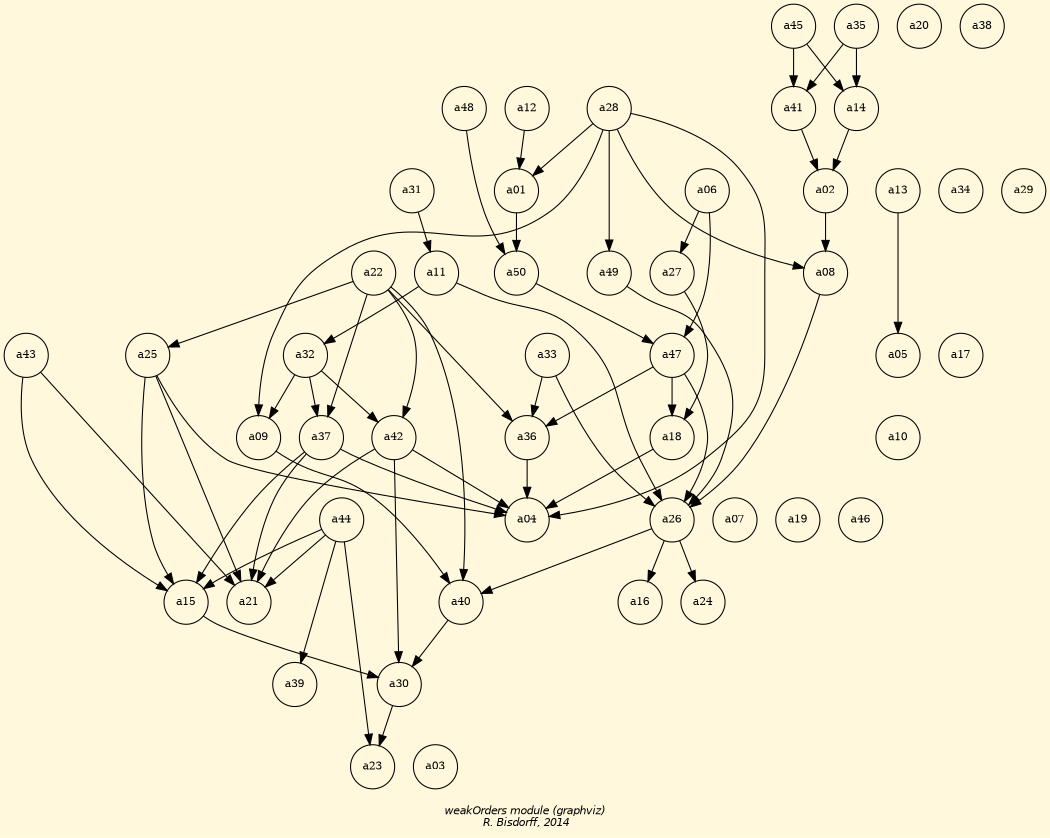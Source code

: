 digraph G {
graph [ bgcolor = cornsilk, ordering = out, fontname = "Helvetica-Oblique",
 fontsize = 12,
 label = "\nweakOrders module (graphviz)\n R. Bisdorff, 2014", size="7,7",fontsize=10];
a23 [shape = "circle", label = "a23", fontsize=10];
a50 [shape = "circle", label = "a50", fontsize=10];
a14 [shape = "circle", label = "a14", fontsize=10];
a36 [shape = "circle", label = "a36", fontsize=10];
a13 [shape = "circle", label = "a13", fontsize=10];
a16 [shape = "circle", label = "a16", fontsize=10];
a31 [shape = "circle", label = "a31", fontsize=10];
a30 [shape = "circle", label = "a30", fontsize=10];
a45 [shape = "circle", label = "a45", fontsize=10];
a27 [shape = "circle", label = "a27", fontsize=10];
a41 [shape = "circle", label = "a41", fontsize=10];
a04 [shape = "circle", label = "a04", fontsize=10];
a15 [shape = "circle", label = "a15", fontsize=10];
a12 [shape = "circle", label = "a12", fontsize=10];
a49 [shape = "circle", label = "a49", fontsize=10];
a39 [shape = "circle", label = "a39", fontsize=10];
a07 [shape = "circle", label = "a07", fontsize=10];
a32 [shape = "circle", label = "a32", fontsize=10];
a37 [shape = "circle", label = "a37", fontsize=10];
a43 [shape = "circle", label = "a43", fontsize=10];
a20 [shape = "circle", label = "a20", fontsize=10];
a02 [shape = "circle", label = "a02", fontsize=10];
a06 [shape = "circle", label = "a06", fontsize=10];
a33 [shape = "circle", label = "a33", fontsize=10];
a08 [shape = "circle", label = "a08", fontsize=10];
a38 [shape = "circle", label = "a38", fontsize=10];
a34 [shape = "circle", label = "a34", fontsize=10];
a18 [shape = "circle", label = "a18", fontsize=10];
a29 [shape = "circle", label = "a29", fontsize=10];
a05 [shape = "circle", label = "a05", fontsize=10];
a22 [shape = "circle", label = "a22", fontsize=10];
a26 [shape = "circle", label = "a26", fontsize=10];
a35 [shape = "circle", label = "a35", fontsize=10];
a42 [shape = "circle", label = "a42", fontsize=10];
a03 [shape = "circle", label = "a03", fontsize=10];
a21 [shape = "circle", label = "a21", fontsize=10];
a09 [shape = "circle", label = "a09", fontsize=10];
a40 [shape = "circle", label = "a40", fontsize=10];
a24 [shape = "circle", label = "a24", fontsize=10];
a10 [shape = "circle", label = "a10", fontsize=10];
a48 [shape = "circle", label = "a48", fontsize=10];
a17 [shape = "circle", label = "a17", fontsize=10];
a44 [shape = "circle", label = "a44", fontsize=10];
a19 [shape = "circle", label = "a19", fontsize=10];
a28 [shape = "circle", label = "a28", fontsize=10];
a47 [shape = "circle", label = "a47", fontsize=10];
a46 [shape = "circle", label = "a46", fontsize=10];
a25 [shape = "circle", label = "a25", fontsize=10];
a11 [shape = "circle", label = "a11", fontsize=10];
a01 [shape = "circle", label = "a01", fontsize=10];
{ rank = same; a35; a38; a45; a20; }
{ rank = same; a41; a28; a14; a12; a48; }
{ rank = same; a34; a13; a29; a31; a02; a06; a01; }
{ rank = same; a27; a08; a50; a49; a22; a11; }
{ rank = same; a25; a17; a43; a05; a47; a32; a33; }
{ rank = same; a09; a10; a36; a37; a18; a42; }
{ rank = same; a04; a44; a19; a07; a26; a46; }
{ rank = same; a16; a40; a24; a15; a21; }
{ rank = same; a39; a30; }
{ rank = same; a23; a03; }
a35-> a41 [style="setlinewidth(1)",color=black] ;
a35-> a14 [style="setlinewidth(1)",color=black] ;
a45-> a41 [style="setlinewidth(1)",color=black] ;
a45-> a14 [style="setlinewidth(1)",color=black] ;
a41-> a02 [style="setlinewidth(1)",color=black] ;
a28-> a01 [style="setlinewidth(1)",color=black] ;
a28-> a08 [style="setlinewidth(1)",color=black] ;
a28-> a49 [style="setlinewidth(1)",color=black] ;
a28-> a09 [style="setlinewidth(1)",color=black] ;
a28-> a04 [style="setlinewidth(1)",color=black] ;
a14-> a02 [style="setlinewidth(1)",color=black] ;
a12-> a01 [style="setlinewidth(1)",color=black] ;
a48-> a50 [style="setlinewidth(1)",color=black] ;
a13-> a05 [style="setlinewidth(1)",color=black] ;
a31-> a11 [style="setlinewidth(1)",color=black] ;
a02-> a08 [style="setlinewidth(1)",color=black] ;
a06-> a27 [style="setlinewidth(1)",color=black] ;
a06-> a47 [style="setlinewidth(1)",color=black] ;
a01-> a50 [style="setlinewidth(1)",color=black] ;
a27-> a18 [style="setlinewidth(1)",color=black] ;
a08-> a26 [style="setlinewidth(1)",color=black] ;
a50-> a47 [style="setlinewidth(1)",color=black] ;
a49-> a26 [style="setlinewidth(1)",color=black] ;
a22-> a25 [style="setlinewidth(1)",color=black] ;
a22-> a36 [style="setlinewidth(1)",color=black] ;
a22-> a37 [style="setlinewidth(1)",color=black] ;
a22-> a42 [style="setlinewidth(1)",color=black] ;
a22-> a40 [style="setlinewidth(1)",color=black] ;
a11-> a32 [style="setlinewidth(1)",color=black] ;
a11-> a26 [style="setlinewidth(1)",color=black] ;
a25-> a04 [style="setlinewidth(1)",color=black] ;
a25-> a15 [style="setlinewidth(1)",color=black] ;
a25-> a21 [style="setlinewidth(1)",color=black] ;
a43-> a15 [style="setlinewidth(1)",color=black] ;
a43-> a21 [style="setlinewidth(1)",color=black] ;
a47-> a36 [style="setlinewidth(1)",color=black] ;
a47-> a18 [style="setlinewidth(1)",color=black] ;
a47-> a26 [style="setlinewidth(1)",color=black] ;
a32-> a09 [style="setlinewidth(1)",color=black] ;
a32-> a37 [style="setlinewidth(1)",color=black] ;
a32-> a42 [style="setlinewidth(1)",color=black] ;
a33-> a36 [style="setlinewidth(1)",color=black] ;
a33-> a26 [style="setlinewidth(1)",color=black] ;
a09-> a40 [style="setlinewidth(1)",color=black] ;
a36-> a04 [style="setlinewidth(1)",color=black] ;
a37-> a04 [style="setlinewidth(1)",color=black] ;
a37-> a15 [style="setlinewidth(1)",color=black] ;
a37-> a21 [style="setlinewidth(1)",color=black] ;
a18-> a04 [style="setlinewidth(1)",color=black] ;
a42-> a04 [style="setlinewidth(1)",color=black] ;
a42-> a21 [style="setlinewidth(1)",color=black] ;
a42-> a30 [style="setlinewidth(1)",color=black] ;
a44-> a15 [style="setlinewidth(1)",color=black] ;
a44-> a21 [style="setlinewidth(1)",color=black] ;
a44-> a39 [style="setlinewidth(1)",color=black] ;
a44-> a23 [style="setlinewidth(1)",color=black] ;
a26-> a16 [style="setlinewidth(1)",color=black] ;
a26-> a40 [style="setlinewidth(1)",color=black] ;
a26-> a24 [style="setlinewidth(1)",color=black] ;
a40-> a30 [style="setlinewidth(1)",color=black] ;
a15-> a30 [style="setlinewidth(1)",color=black] ;
a30-> a23 [style="setlinewidth(1)",color=black] ;
}
 
